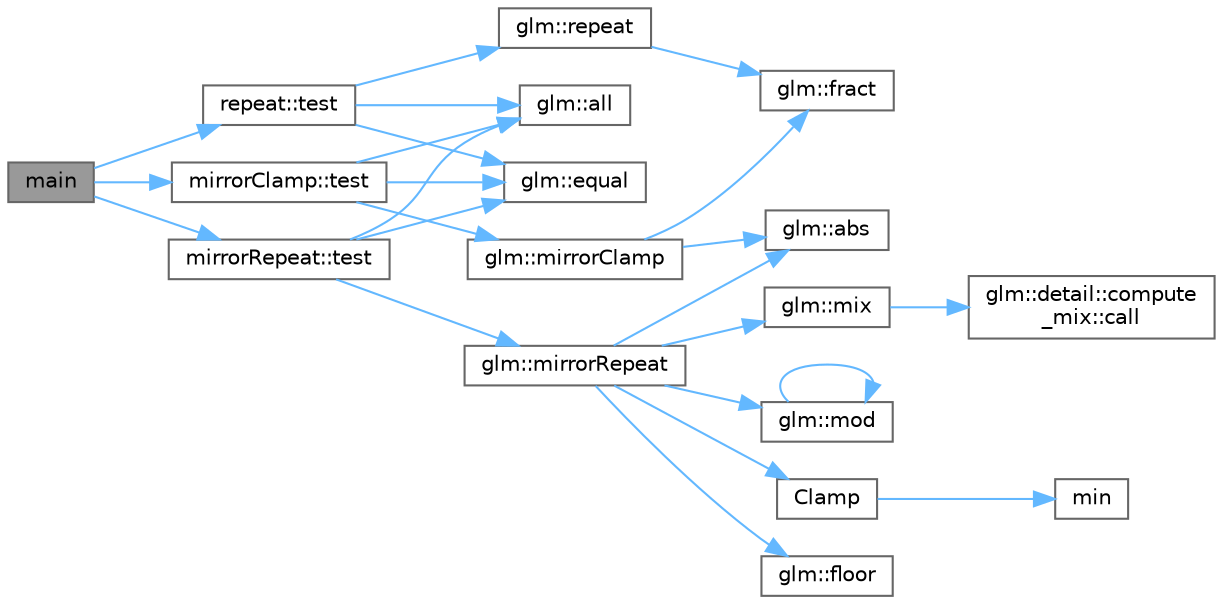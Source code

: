 digraph "main"
{
 // LATEX_PDF_SIZE
  bgcolor="transparent";
  edge [fontname=Helvetica,fontsize=10,labelfontname=Helvetica,labelfontsize=10];
  node [fontname=Helvetica,fontsize=10,shape=box,height=0.2,width=0.4];
  rankdir="LR";
  Node1 [id="Node000001",label="main",height=0.2,width=0.4,color="gray40", fillcolor="grey60", style="filled", fontcolor="black",tooltip=" "];
  Node1 -> Node2 [id="edge24_Node000001_Node000002",color="steelblue1",style="solid",tooltip=" "];
  Node2 [id="Node000002",label="repeat::test",height=0.2,width=0.4,color="grey40", fillcolor="white", style="filled",URL="$namespacerepeat.html#a3a624ebf96f5b81447bfa3e1658d0ec9",tooltip=" "];
  Node2 -> Node3 [id="edge25_Node000002_Node000003",color="steelblue1",style="solid",tooltip=" "];
  Node3 [id="Node000003",label="glm::all",height=0.2,width=0.4,color="grey40", fillcolor="white", style="filled",URL="$group__core__func__vector__relational.html#ga87e53f50b679f5f95c5cb4780311b3dd",tooltip=" "];
  Node2 -> Node4 [id="edge26_Node000002_Node000004",color="steelblue1",style="solid",tooltip=" "];
  Node4 [id="Node000004",label="glm::equal",height=0.2,width=0.4,color="grey40", fillcolor="white", style="filled",URL="$group__core__func__vector__relational.html#gaf539cf490630ba648dfd6e36aef910a1",tooltip=" "];
  Node2 -> Node5 [id="edge27_Node000002_Node000005",color="steelblue1",style="solid",tooltip=" "];
  Node5 [id="Node000005",label="glm::repeat",height=0.2,width=0.4,color="grey40", fillcolor="white", style="filled",URL="$group__ext__scalar__common.html#ga809650c6310ea7c42666e918c117fb6f",tooltip=" "];
  Node5 -> Node6 [id="edge28_Node000005_Node000006",color="steelblue1",style="solid",tooltip=" "];
  Node6 [id="Node000006",label="glm::fract",height=0.2,width=0.4,color="grey40", fillcolor="white", style="filled",URL="$group__core__func__common.html#ga8ba89e40e55ae5cdf228548f9b7639c7",tooltip=" "];
  Node1 -> Node7 [id="edge29_Node000001_Node000007",color="steelblue1",style="solid",tooltip=" "];
  Node7 [id="Node000007",label="mirrorClamp::test",height=0.2,width=0.4,color="grey40", fillcolor="white", style="filled",URL="$namespacemirror_clamp.html#a4f9db60dada478df133a28c923a992fb",tooltip=" "];
  Node7 -> Node3 [id="edge30_Node000007_Node000003",color="steelblue1",style="solid",tooltip=" "];
  Node7 -> Node4 [id="edge31_Node000007_Node000004",color="steelblue1",style="solid",tooltip=" "];
  Node7 -> Node8 [id="edge32_Node000007_Node000008",color="steelblue1",style="solid",tooltip=" "];
  Node8 [id="Node000008",label="glm::mirrorClamp",height=0.2,width=0.4,color="grey40", fillcolor="white", style="filled",URL="$group__ext__scalar__common.html#gaa6856a0a048d2749252848da35e10c8b",tooltip=" "];
  Node8 -> Node9 [id="edge33_Node000008_Node000009",color="steelblue1",style="solid",tooltip=" "];
  Node9 [id="Node000009",label="glm::abs",height=0.2,width=0.4,color="grey40", fillcolor="white", style="filled",URL="$group__core__func__common.html#ga439e60a72eadecfeda2df5449c613a64",tooltip=" "];
  Node8 -> Node6 [id="edge34_Node000008_Node000006",color="steelblue1",style="solid",tooltip=" "];
  Node1 -> Node10 [id="edge35_Node000001_Node000010",color="steelblue1",style="solid",tooltip=" "];
  Node10 [id="Node000010",label="mirrorRepeat::test",height=0.2,width=0.4,color="grey40", fillcolor="white", style="filled",URL="$namespacemirror_repeat.html#a7727aa398e2749f274ee1496a8d2195d",tooltip=" "];
  Node10 -> Node3 [id="edge36_Node000010_Node000003",color="steelblue1",style="solid",tooltip=" "];
  Node10 -> Node4 [id="edge37_Node000010_Node000004",color="steelblue1",style="solid",tooltip=" "];
  Node10 -> Node11 [id="edge38_Node000010_Node000011",color="steelblue1",style="solid",tooltip=" "];
  Node11 [id="Node000011",label="glm::mirrorRepeat",height=0.2,width=0.4,color="grey40", fillcolor="white", style="filled",URL="$group__ext__scalar__common.html#ga16a89b0661b60d5bea85137bbae74d73",tooltip=" "];
  Node11 -> Node9 [id="edge39_Node000011_Node000009",color="steelblue1",style="solid",tooltip=" "];
  Node11 -> Node12 [id="edge40_Node000011_Node000012",color="steelblue1",style="solid",tooltip=" "];
  Node12 [id="Node000012",label="Clamp",height=0.2,width=0.4,color="grey40", fillcolor="white", style="filled",URL="$_classes_2lib_2raylib_2src_2raymath_8h.html#a64beeee263c2b7d8890627cdb0d6f793",tooltip=" "];
  Node12 -> Node13 [id="edge41_Node000012_Node000013",color="steelblue1",style="solid",tooltip=" "];
  Node13 [id="Node000013",label="min",height=0.2,width=0.4,color="grey40", fillcolor="white", style="filled",URL="$toml_8hpp.html#aef6fbc596e7e69a80f14c34a2b786a14",tooltip=" "];
  Node11 -> Node14 [id="edge42_Node000011_Node000014",color="steelblue1",style="solid",tooltip=" "];
  Node14 [id="Node000014",label="glm::floor",height=0.2,width=0.4,color="grey40", fillcolor="white", style="filled",URL="$group__core__func__common.html#gac433646923ab80af6d9964f1570855d5",tooltip=" "];
  Node11 -> Node15 [id="edge43_Node000011_Node000015",color="steelblue1",style="solid",tooltip=" "];
  Node15 [id="Node000015",label="glm::mix",height=0.2,width=0.4,color="grey40", fillcolor="white", style="filled",URL="$group__core__func__common.html#ga8e93f374aae27d1a88b921860351f8d4",tooltip=" "];
  Node15 -> Node16 [id="edge44_Node000015_Node000016",color="steelblue1",style="solid",tooltip=" "];
  Node16 [id="Node000016",label="glm::detail::compute\l_mix::call",height=0.2,width=0.4,color="grey40", fillcolor="white", style="filled",URL="$structglm_1_1detail_1_1compute__mix.html#a13fd963d8385f36486509a48fd68da1c",tooltip=" "];
  Node11 -> Node17 [id="edge45_Node000011_Node000017",color="steelblue1",style="solid",tooltip=" "];
  Node17 [id="Node000017",label="glm::mod",height=0.2,width=0.4,color="grey40", fillcolor="white", style="filled",URL="$group__core__func__common.html#ga12201563ef902e3b07e0d1d7656efdb1",tooltip=" "];
  Node17 -> Node17 [id="edge46_Node000017_Node000017",color="steelblue1",style="solid",tooltip=" "];
}
